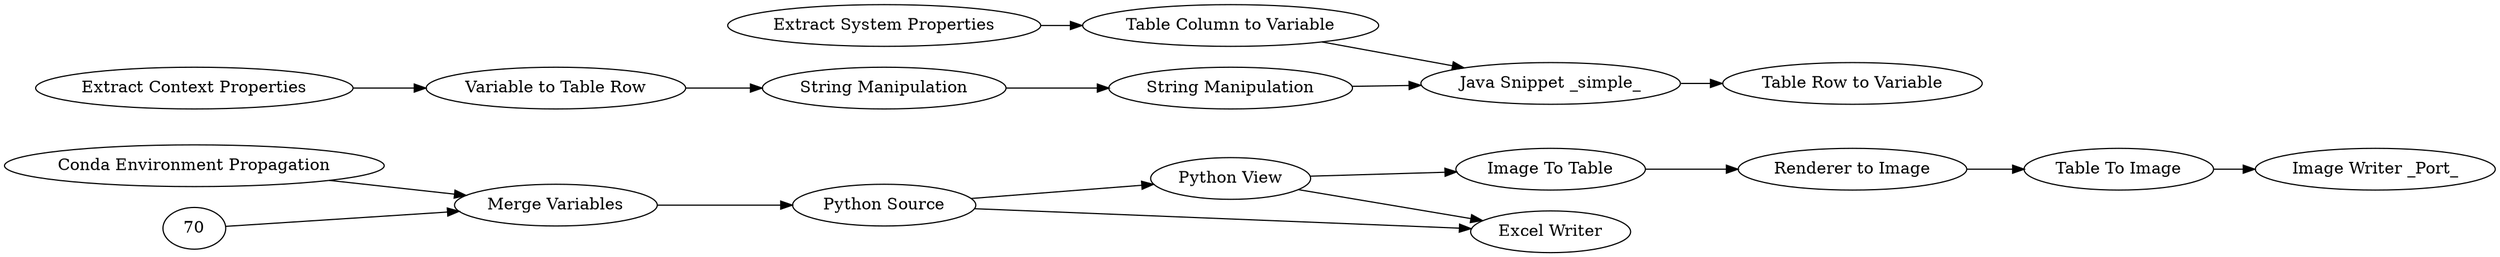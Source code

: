 digraph {
	4 [label="Python View"]
	5 [label="Python Source"]
	7 [label="Extract System Properties"]
	46 [label="Java Snippet _simple_"]
	47 [label="String Manipulation"]
	48 [label="String Manipulation"]
	54 [label="Table Column to Variable"]
	56 [label="Extract Context Properties"]
	57 [label="Variable to Table Row"]
	58 [label="Table Row to Variable"]
	104 [label="Conda Environment Propagation"]
	255 [label="Renderer to Image"]
	256 [label="Table To Image"]
	257 [label="Image To Table"]
	2398 [label="Merge Variables"]
	2399 [label="Excel Writer"]
	2400 [label="Image Writer _Port_"]
	7 -> 54
	46 -> 58
	47 -> 46
	48 -> 47
	54 -> 46
	56 -> 57
	57 -> 48
	4 -> 2399
	4 -> 257
	5 -> 4
	5 -> 2399
	70 -> 2398
	104 -> 2398
	255 -> 256
	256 -> 2400
	257 -> 255
	2398 -> 5
	rankdir=LR
}
